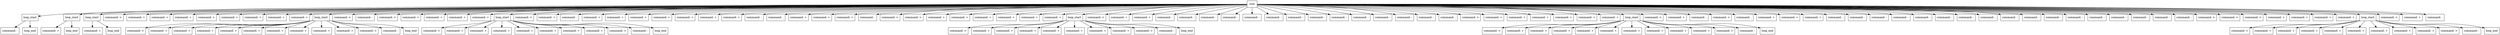 digraph AST {
  node [shape=box];
  node1 [label="root"];
  node2 [label="loop_start"];
  node1 -> node2;
  node3 [label="command: -"];
  node2 -> node3;
  node4 [label="loop_end"];
  node2 -> node4;
  node5 [label="loop_start"];
  node1 -> node5;
  node6 [label="command: +"];
  node5 -> node6;
  node7 [label="loop_end"];
  node5 -> node7;
  node8 [label="loop_start"];
  node1 -> node8;
  node9 [label="command: +"];
  node8 -> node9;
  node10 [label="loop_end"];
  node8 -> node10;
  node11 [label="command: >"];
  node1 -> node11;
  node12 [label="command: +"];
  node1 -> node12;
  node13 [label="command: +"];
  node1 -> node13;
  node14 [label="command: +"];
  node1 -> node14;
  node15 [label="command: +"];
  node1 -> node15;
  node16 [label="command: +"];
  node1 -> node16;
  node17 [label="command: +"];
  node1 -> node17;
  node18 [label="command: +"];
  node1 -> node18;
  node19 [label="command: +"];
  node1 -> node19;
  node20 [label="loop_start"];
  node1 -> node20;
  node21 [label="command: <"];
  node20 -> node21;
  node22 [label="command: +"];
  node20 -> node22;
  node23 [label="command: +"];
  node20 -> node23;
  node24 [label="command: +"];
  node20 -> node24;
  node25 [label="command: +"];
  node20 -> node25;
  node26 [label="command: +"];
  node20 -> node26;
  node27 [label="command: +"];
  node20 -> node27;
  node28 [label="command: +"];
  node20 -> node28;
  node29 [label="command: +"];
  node20 -> node29;
  node30 [label="command: +"];
  node20 -> node30;
  node31 [label="command: >"];
  node20 -> node31;
  node32 [label="command: -"];
  node20 -> node32;
  node33 [label="loop_end"];
  node20 -> node33;
  node34 [label="command: <"];
  node1 -> node34;
  node35 [label="command: ."];
  node1 -> node35;
  node36 [label="command: >"];
  node1 -> node36;
  node37 [label="command: +"];
  node1 -> node37;
  node38 [label="command: +"];
  node1 -> node38;
  node39 [label="command: +"];
  node1 -> node39;
  node40 [label="command: +"];
  node1 -> node40;
  node41 [label="loop_start"];
  node1 -> node41;
  node42 [label="command: <"];
  node41 -> node42;
  node43 [label="command: +"];
  node41 -> node43;
  node44 [label="command: +"];
  node41 -> node44;
  node45 [label="command: +"];
  node41 -> node45;
  node46 [label="command: +"];
  node41 -> node46;
  node47 [label="command: +"];
  node41 -> node47;
  node48 [label="command: +"];
  node41 -> node48;
  node49 [label="command: +"];
  node41 -> node49;
  node50 [label="command: >"];
  node41 -> node50;
  node51 [label="command: -"];
  node41 -> node51;
  node52 [label="loop_end"];
  node41 -> node52;
  node53 [label="command: <"];
  node1 -> node53;
  node54 [label="command: +"];
  node1 -> node54;
  node55 [label="command: ."];
  node1 -> node55;
  node56 [label="command: +"];
  node1 -> node56;
  node57 [label="command: +"];
  node1 -> node57;
  node58 [label="command: +"];
  node1 -> node58;
  node59 [label="command: +"];
  node1 -> node59;
  node60 [label="command: +"];
  node1 -> node60;
  node61 [label="command: +"];
  node1 -> node61;
  node62 [label="command: +"];
  node1 -> node62;
  node63 [label="command: ."];
  node1 -> node63;
  node64 [label="command: ."];
  node1 -> node64;
  node65 [label="command: +"];
  node1 -> node65;
  node66 [label="command: +"];
  node1 -> node66;
  node67 [label="command: +"];
  node1 -> node67;
  node68 [label="command: ."];
  node1 -> node68;
  node69 [label="command: >"];
  node1 -> node69;
  node70 [label="command: >"];
  node1 -> node70;
  node71 [label="command: +"];
  node1 -> node71;
  node72 [label="command: +"];
  node1 -> node72;
  node73 [label="command: +"];
  node1 -> node73;
  node74 [label="command: +"];
  node1 -> node74;
  node75 [label="command: +"];
  node1 -> node75;
  node76 [label="command: +"];
  node1 -> node76;
  node77 [label="loop_start"];
  node1 -> node77;
  node78 [label="command: <"];
  node77 -> node78;
  node79 [label="command: +"];
  node77 -> node79;
  node80 [label="command: +"];
  node77 -> node80;
  node81 [label="command: +"];
  node77 -> node81;
  node82 [label="command: +"];
  node77 -> node82;
  node83 [label="command: +"];
  node77 -> node83;
  node84 [label="command: +"];
  node77 -> node84;
  node85 [label="command: +"];
  node77 -> node85;
  node86 [label="command: >"];
  node77 -> node86;
  node87 [label="command: -"];
  node77 -> node87;
  node88 [label="loop_end"];
  node77 -> node88;
  node89 [label="command: <"];
  node1 -> node89;
  node90 [label="command: +"];
  node1 -> node90;
  node91 [label="command: +"];
  node1 -> node91;
  node92 [label="command: ."];
  node1 -> node92;
  node93 [label="command: -"];
  node1 -> node93;
  node94 [label="command: -"];
  node1 -> node94;
  node95 [label="command: -"];
  node1 -> node95;
  node96 [label="command: -"];
  node1 -> node96;
  node97 [label="command: -"];
  node1 -> node97;
  node98 [label="command: -"];
  node1 -> node98;
  node99 [label="command: -"];
  node1 -> node99;
  node100 [label="command: -"];
  node1 -> node100;
  node101 [label="command: -"];
  node1 -> node101;
  node102 [label="command: -"];
  node1 -> node102;
  node103 [label="command: -"];
  node1 -> node103;
  node104 [label="command: -"];
  node1 -> node104;
  node105 [label="command: ."];
  node1 -> node105;
  node106 [label="command: >"];
  node1 -> node106;
  node107 [label="command: +"];
  node1 -> node107;
  node108 [label="command: +"];
  node1 -> node108;
  node109 [label="command: +"];
  node1 -> node109;
  node110 [label="command: +"];
  node1 -> node110;
  node111 [label="command: +"];
  node1 -> node111;
  node112 [label="command: +"];
  node1 -> node112;
  node113 [label="loop_start"];
  node1 -> node113;
  node114 [label="command: <"];
  node113 -> node114;
  node115 [label="command: +"];
  node113 -> node115;
  node116 [label="command: +"];
  node113 -> node116;
  node117 [label="command: +"];
  node113 -> node117;
  node118 [label="command: +"];
  node113 -> node118;
  node119 [label="command: +"];
  node113 -> node119;
  node120 [label="command: +"];
  node113 -> node120;
  node121 [label="command: +"];
  node113 -> node121;
  node122 [label="command: +"];
  node113 -> node122;
  node123 [label="command: +"];
  node113 -> node123;
  node124 [label="command: >"];
  node113 -> node124;
  node125 [label="command: -"];
  node113 -> node125;
  node126 [label="loop_end"];
  node113 -> node126;
  node127 [label="command: <"];
  node1 -> node127;
  node128 [label="command: +"];
  node1 -> node128;
  node129 [label="command: ."];
  node1 -> node129;
  node130 [label="command: <"];
  node1 -> node130;
  node131 [label="command: ."];
  node1 -> node131;
  node132 [label="command: +"];
  node1 -> node132;
  node133 [label="command: +"];
  node1 -> node133;
  node134 [label="command: +"];
  node1 -> node134;
  node135 [label="command: ."];
  node1 -> node135;
  node136 [label="command: -"];
  node1 -> node136;
  node137 [label="command: -"];
  node1 -> node137;
  node138 [label="command: -"];
  node1 -> node138;
  node139 [label="command: -"];
  node1 -> node139;
  node140 [label="command: -"];
  node1 -> node140;
  node141 [label="command: -"];
  node1 -> node141;
  node142 [label="command: ."];
  node1 -> node142;
  node143 [label="command: -"];
  node1 -> node143;
  node144 [label="command: -"];
  node1 -> node144;
  node145 [label="command: -"];
  node1 -> node145;
  node146 [label="command: -"];
  node1 -> node146;
  node147 [label="command: -"];
  node1 -> node147;
  node148 [label="command: -"];
  node1 -> node148;
  node149 [label="command: -"];
  node1 -> node149;
  node150 [label="command: -"];
  node1 -> node150;
  node151 [label="command: ."];
  node1 -> node151;
  node152 [label="command: >"];
  node1 -> node152;
  node153 [label="command: >"];
  node1 -> node153;
  node154 [label="command: >"];
  node1 -> node154;
  node155 [label="command: +"];
  node1 -> node155;
  node156 [label="command: +"];
  node1 -> node156;
  node157 [label="command: +"];
  node1 -> node157;
  node158 [label="command: +"];
  node1 -> node158;
  node159 [label="loop_start"];
  node1 -> node159;
  node160 [label="command: <"];
  node159 -> node160;
  node161 [label="command: +"];
  node159 -> node161;
  node162 [label="command: +"];
  node159 -> node162;
  node163 [label="command: +"];
  node159 -> node163;
  node164 [label="command: +"];
  node159 -> node164;
  node165 [label="command: +"];
  node159 -> node165;
  node166 [label="command: +"];
  node159 -> node166;
  node167 [label="command: +"];
  node159 -> node167;
  node168 [label="command: +"];
  node159 -> node168;
  node169 [label="command: >"];
  node159 -> node169;
  node170 [label="command: -"];
  node159 -> node170;
  node171 [label="loop_end"];
  node159 -> node171;
  node172 [label="command: <"];
  node1 -> node172;
  node173 [label="command: +"];
  node1 -> node173;
  node174 [label="command: ."];
  node1 -> node174;
}
